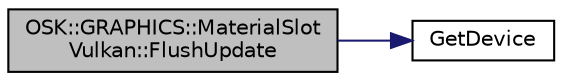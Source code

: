 digraph "OSK::GRAPHICS::MaterialSlotVulkan::FlushUpdate"
{
 // LATEX_PDF_SIZE
  edge [fontname="Helvetica",fontsize="10",labelfontname="Helvetica",labelfontsize="10"];
  node [fontname="Helvetica",fontsize="10",shape=record];
  rankdir="LR";
  Node1 [label="OSK::GRAPHICS::MaterialSlot\lVulkan::FlushUpdate",height=0.2,width=0.4,color="black", fillcolor="grey75", style="filled", fontcolor="black",tooltip="Actualiza los recursos que se enviarán a los shaders."];
  Node1 -> Node2 [color="midnightblue",fontsize="10",style="solid",fontname="Helvetica"];
  Node2 [label="GetDevice",height=0.2,width=0.4,color="black", fillcolor="white", style="filled",URL="$_material_slot_vulkan_8cpp.html#adead74bea72029d218144e2a94a1eb1e",tooltip=" "];
}
